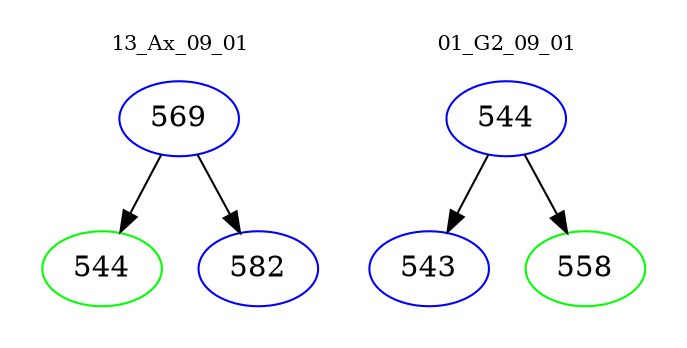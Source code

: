 digraph{
subgraph cluster_0 {
color = white
label = "13_Ax_09_01";
fontsize=10;
T0_569 [label="569", color="blue"]
T0_569 -> T0_544 [color="black"]
T0_544 [label="544", color="green"]
T0_569 -> T0_582 [color="black"]
T0_582 [label="582", color="blue"]
}
subgraph cluster_1 {
color = white
label = "01_G2_09_01";
fontsize=10;
T1_544 [label="544", color="blue"]
T1_544 -> T1_543 [color="black"]
T1_543 [label="543", color="blue"]
T1_544 -> T1_558 [color="black"]
T1_558 [label="558", color="green"]
}
}
